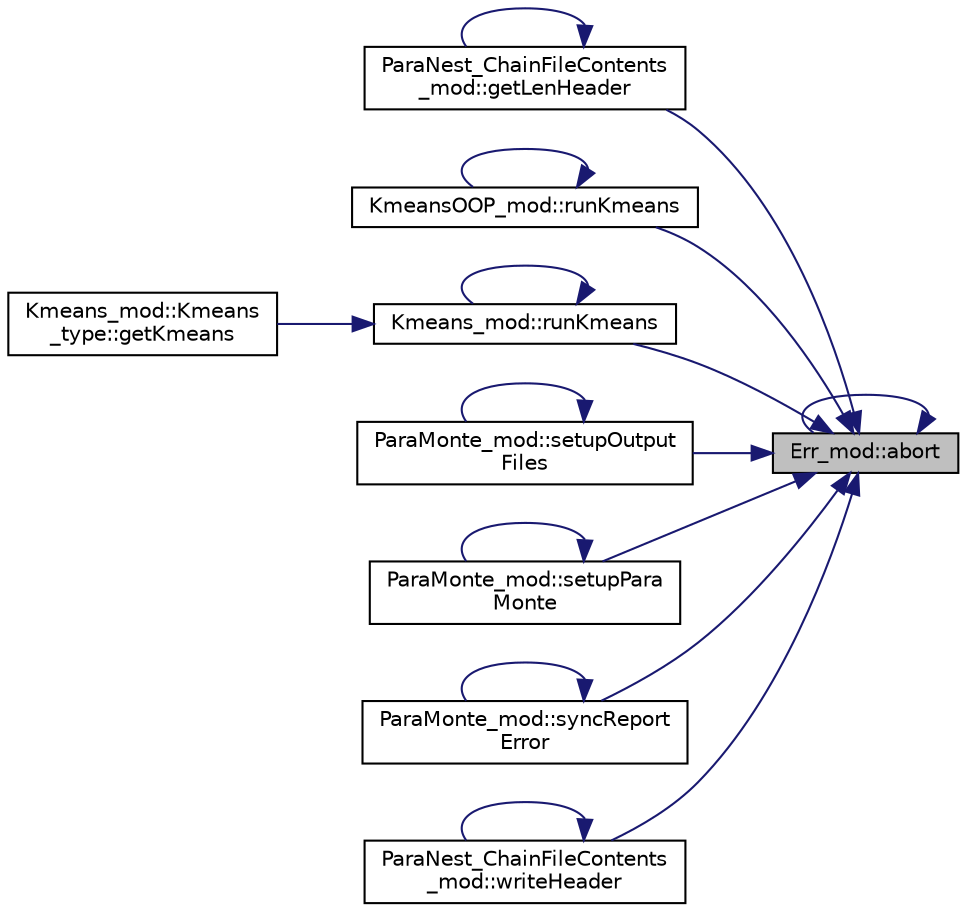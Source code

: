 digraph "Err_mod::abort"
{
 // LATEX_PDF_SIZE
  edge [fontname="Helvetica",fontsize="10",labelfontname="Helvetica",labelfontsize="10"];
  node [fontname="Helvetica",fontsize="10",shape=record];
  rankdir="RL";
  Node1 [label="Err_mod::abort",height=0.2,width=0.4,color="black", fillcolor="grey75", style="filled", fontcolor="black",tooltip="Terminate or report the occurrence a fatal error and potentially terminate the program (if requested)..."];
  Node1 -> Node1 [dir="back",color="midnightblue",fontsize="10",style="solid",fontname="Helvetica"];
  Node1 -> Node2 [dir="back",color="midnightblue",fontsize="10",style="solid",fontname="Helvetica"];
  Node2 [label="ParaNest_ChainFileContents\l_mod::getLenHeader",height=0.2,width=0.4,color="black", fillcolor="white", style="filled",URL="$namespaceParaNest__ChainFileContents__mod.html#a0ea7c4bac379eb3d15193025b6f44e67",tooltip="This is a method of the class ChainFileContents_type.  Return the length of the header of the chain f..."];
  Node2 -> Node2 [dir="back",color="midnightblue",fontsize="10",style="solid",fontname="Helvetica"];
  Node1 -> Node3 [dir="back",color="midnightblue",fontsize="10",style="solid",fontname="Helvetica"];
  Node3 [label="KmeansOOP_mod::runKmeans",height=0.2,width=0.4,color="black", fillcolor="white", style="filled",URL="$namespaceKmeansOOP__mod.html#a37a9e4daacb0dcc836c806e32ec63e14",tooltip="This procedure is a method of the class KmeansOOP_type. Perform the Kmeans clustering on the input da..."];
  Node3 -> Node3 [dir="back",color="midnightblue",fontsize="10",style="solid",fontname="Helvetica"];
  Node1 -> Node4 [dir="back",color="midnightblue",fontsize="10",style="solid",fontname="Helvetica"];
  Node4 [label="Kmeans_mod::runKmeans",height=0.2,width=0.4,color="black", fillcolor="white", style="filled",URL="$namespaceKmeans__mod.html#abd3a6d85bd62c09c556b239a510c88f8",tooltip="Perform the Kmeans clustering on the input data set represented by the array Point(nd,..."];
  Node4 -> Node5 [dir="back",color="midnightblue",fontsize="10",style="solid",fontname="Helvetica"];
  Node5 [label="Kmeans_mod::Kmeans\l_type::getKmeans",height=0.2,width=0.4,color="black", fillcolor="white", style="filled",URL="$structKmeans__mod_1_1Kmeans__type.html#a0acf4df9dd24d09aae1337096ab5ad12",tooltip="Perform the Kmeans clustering for nt tries on the input data set represented by the array Point(nd,..."];
  Node4 -> Node4 [dir="back",color="midnightblue",fontsize="10",style="solid",fontname="Helvetica"];
  Node1 -> Node6 [dir="back",color="midnightblue",fontsize="10",style="solid",fontname="Helvetica"];
  Node6 [label="ParaMonte_mod::setupOutput\lFiles",height=0.2,width=0.4,color="black", fillcolor="white", style="filled",URL="$namespaceParaMonte__mod.html#a1afbe18f65381fac7dc78338d65614c7",tooltip="This procedure is a method of the class ParaMonte_mod::ParaMonte_type. Set up the output files of the..."];
  Node6 -> Node6 [dir="back",color="midnightblue",fontsize="10",style="solid",fontname="Helvetica"];
  Node1 -> Node7 [dir="back",color="midnightblue",fontsize="10",style="solid",fontname="Helvetica"];
  Node7 [label="ParaMonte_mod::setupPara\lMonte",height=0.2,width=0.4,color="black", fillcolor="white", style="filled",URL="$namespaceParaMonte__mod.html#ae143fce31b008ee7f41cc53c281bc332",tooltip="This procedure is a method of the class ParaMonte_mod::ParaMonte_type. Set up the ParaMonte sampler w..."];
  Node7 -> Node7 [dir="back",color="midnightblue",fontsize="10",style="solid",fontname="Helvetica"];
  Node1 -> Node8 [dir="back",color="midnightblue",fontsize="10",style="solid",fontname="Helvetica"];
  Node8 [label="ParaMonte_mod::syncReport\lError",height=0.2,width=0.4,color="black", fillcolor="white", style="filled",URL="$namespaceParaMonte__mod.html#a83554f0938bac43ce2e32104e49eba4f",tooltip="Synchronize the occurrence and reporting of an error across multiple images. This is only useful in t..."];
  Node8 -> Node8 [dir="back",color="midnightblue",fontsize="10",style="solid",fontname="Helvetica"];
  Node1 -> Node9 [dir="back",color="midnightblue",fontsize="10",style="solid",fontname="Helvetica"];
  Node9 [label="ParaNest_ChainFileContents\l_mod::writeHeader",height=0.2,width=0.4,color="black", fillcolor="white", style="filled",URL="$namespaceParaNest__ChainFileContents__mod.html#a18171509eb566613110c879f7d241f55",tooltip="This is a method of the class ChainFileContents_type.  Write the requested header to the chain file."];
  Node9 -> Node9 [dir="back",color="midnightblue",fontsize="10",style="solid",fontname="Helvetica"];
}
